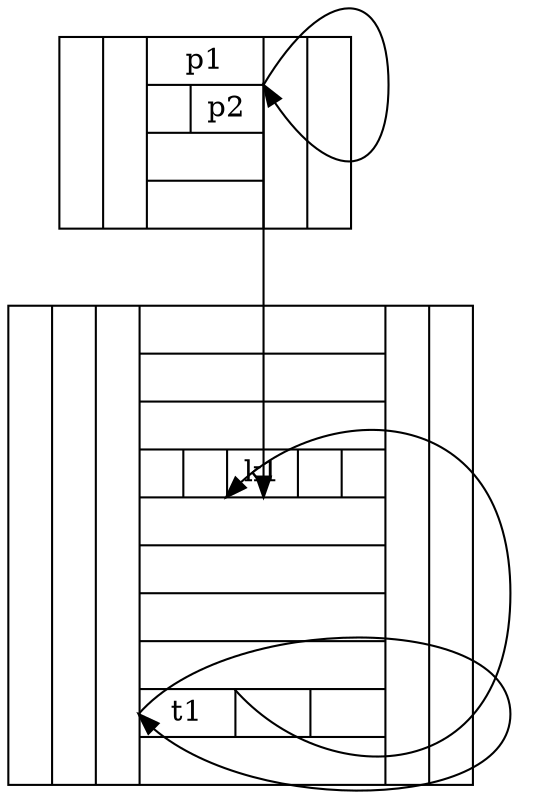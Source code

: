 digraph G {
a[shape=record label="||{<p1>p1|{|<p2>p2}||}||"]

a:p1:se->b:k1:s

b[shape=record label="|||{|||{||<k1>k1||}|||||{<t1>t1||}|}||"]

a:p1:se->a:p1:se
b:t1:w->b:t1:w
b:t1:ne->b:k1:sw
}